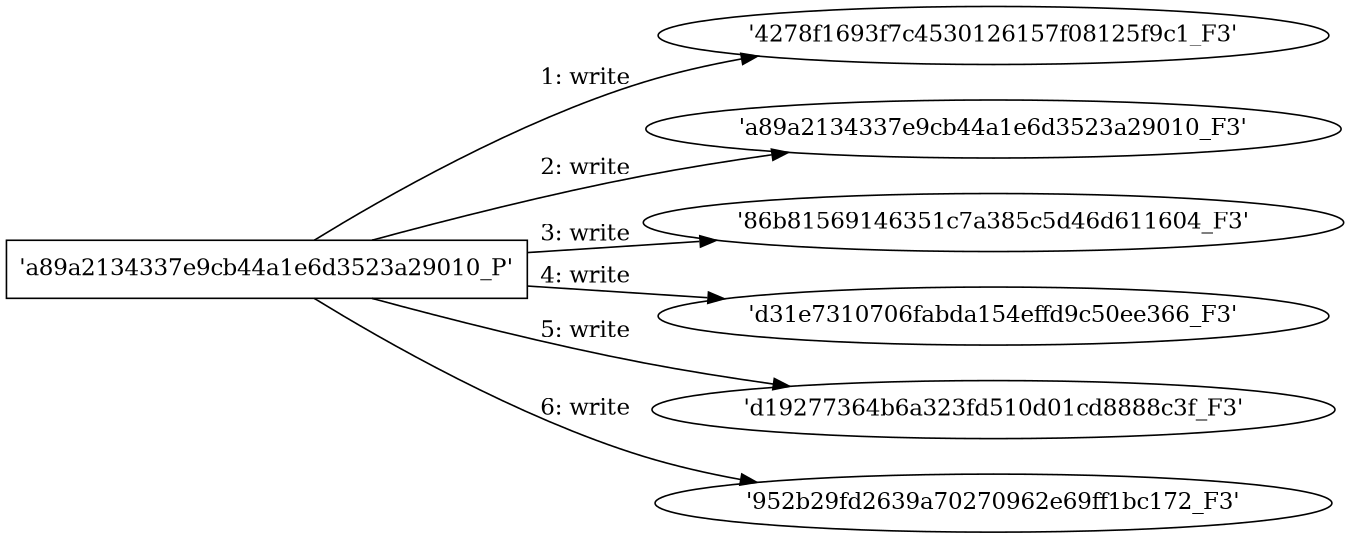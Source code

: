 digraph "D:\Learning\Paper\apt\基于CTI的攻击预警\Dataset\攻击图\ASGfromALLCTI\Threat Roundup for September 7 to September 14.dot" {
rankdir="LR"
size="9"
fixedsize="false"
splines="true"
nodesep=0.3
ranksep=0
fontsize=10
overlap="scalexy"
engine= "neato"
	"'4278f1693f7c4530126157f08125f9c1_F3'" [node_type=file shape=ellipse]
	"'a89a2134337e9cb44a1e6d3523a29010_P'" [node_type=Process shape=box]
	"'a89a2134337e9cb44a1e6d3523a29010_P'" -> "'4278f1693f7c4530126157f08125f9c1_F3'" [label="1: write"]
	"'a89a2134337e9cb44a1e6d3523a29010_F3'" [node_type=file shape=ellipse]
	"'a89a2134337e9cb44a1e6d3523a29010_P'" [node_type=Process shape=box]
	"'a89a2134337e9cb44a1e6d3523a29010_P'" -> "'a89a2134337e9cb44a1e6d3523a29010_F3'" [label="2: write"]
	"'86b81569146351c7a385c5d46d611604_F3'" [node_type=file shape=ellipse]
	"'a89a2134337e9cb44a1e6d3523a29010_P'" [node_type=Process shape=box]
	"'a89a2134337e9cb44a1e6d3523a29010_P'" -> "'86b81569146351c7a385c5d46d611604_F3'" [label="3: write"]
	"'d31e7310706fabda154effd9c50ee366_F3'" [node_type=file shape=ellipse]
	"'a89a2134337e9cb44a1e6d3523a29010_P'" [node_type=Process shape=box]
	"'a89a2134337e9cb44a1e6d3523a29010_P'" -> "'d31e7310706fabda154effd9c50ee366_F3'" [label="4: write"]
	"'d19277364b6a323fd510d01cd8888c3f_F3'" [node_type=file shape=ellipse]
	"'a89a2134337e9cb44a1e6d3523a29010_P'" [node_type=Process shape=box]
	"'a89a2134337e9cb44a1e6d3523a29010_P'" -> "'d19277364b6a323fd510d01cd8888c3f_F3'" [label="5: write"]
	"'952b29fd2639a70270962e69ff1bc172_F3'" [node_type=file shape=ellipse]
	"'a89a2134337e9cb44a1e6d3523a29010_P'" [node_type=Process shape=box]
	"'a89a2134337e9cb44a1e6d3523a29010_P'" -> "'952b29fd2639a70270962e69ff1bc172_F3'" [label="6: write"]
}
